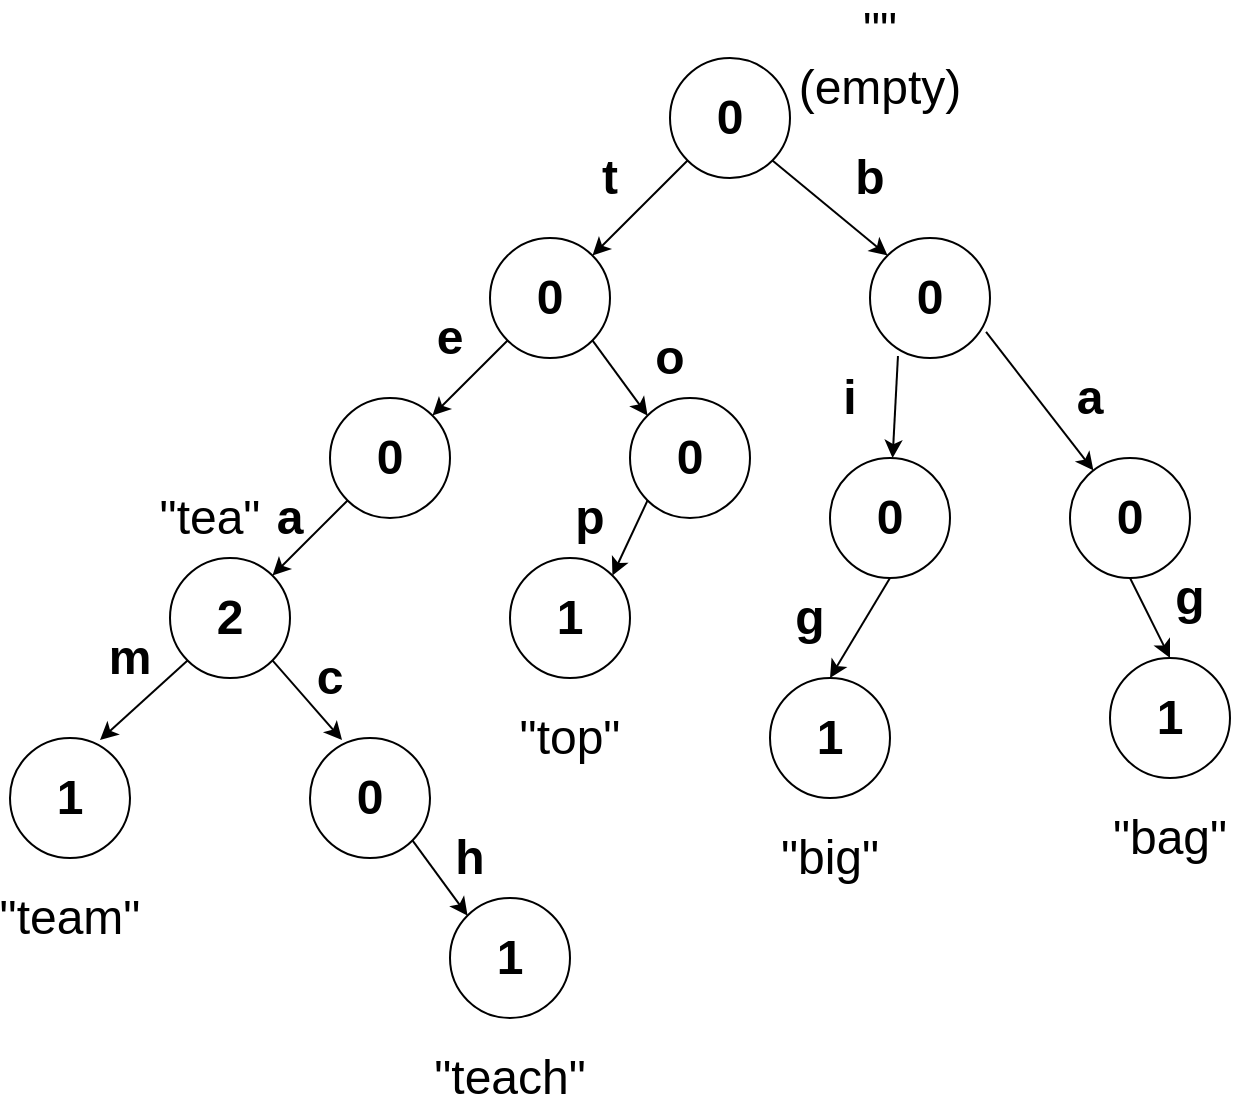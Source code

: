 <mxfile version="12.1.3" pages="1"><diagram id="wta34M7PsiKccvdFQGMG" name="Page-1"><mxGraphModel dx="2475" dy="633" grid="1" gridSize="10" guides="1" tooltips="1" connect="1" arrows="1" fold="1" page="1" pageScale="1" pageWidth="827" pageHeight="1169" math="0" shadow="0"><root><mxCell id="0"/><mxCell id="1" parent="0"/><mxCell id="9q-rSt2s3B86h72Rx9hQ-1" value="&lt;span style=&quot;font-size: 24px&quot;&gt;&lt;b&gt;0&lt;/b&gt;&lt;/span&gt;" style="ellipse;whiteSpace=wrap;html=1;aspect=fixed;fillColor=#FFFFFF;" vertex="1" parent="1"><mxGeometry x="330" y="50" width="60" height="60" as="geometry"/></mxCell><mxCell id="9q-rSt2s3B86h72Rx9hQ-14" value="&lt;span style=&quot;font-size: 24px&quot;&gt;&lt;b&gt;0&lt;/b&gt;&lt;/span&gt;" style="ellipse;whiteSpace=wrap;html=1;aspect=fixed;fillColor=#FFFFFF;" vertex="1" parent="1"><mxGeometry x="240" y="140" width="60" height="60" as="geometry"/></mxCell><mxCell id="9q-rSt2s3B86h72Rx9hQ-15" value="" style="endArrow=classic;html=1;exitX=0;exitY=1;exitDx=0;exitDy=0;entryX=1;entryY=0;entryDx=0;entryDy=0;" edge="1" parent="1" source="9q-rSt2s3B86h72Rx9hQ-1" target="9q-rSt2s3B86h72Rx9hQ-14"><mxGeometry width="50" height="50" relative="1" as="geometry"><mxPoint x="230" y="290" as="sourcePoint"/><mxPoint x="280" y="240" as="targetPoint"/></mxGeometry></mxCell><mxCell id="9q-rSt2s3B86h72Rx9hQ-16" value="&lt;b&gt;&lt;font style=&quot;font-size: 24px&quot;&gt;t&lt;/font&gt;&lt;/b&gt;" style="text;html=1;strokeColor=none;fillColor=none;align=center;verticalAlign=middle;whiteSpace=wrap;rounded=0;" vertex="1" parent="1"><mxGeometry x="280" y="100" width="40" height="20" as="geometry"/></mxCell><mxCell id="9q-rSt2s3B86h72Rx9hQ-18" value="&lt;span style=&quot;font-size: 24px&quot;&gt;&lt;b&gt;0&lt;/b&gt;&lt;/span&gt;" style="ellipse;whiteSpace=wrap;html=1;aspect=fixed;fillColor=#FFFFFF;" vertex="1" parent="1"><mxGeometry x="160" y="220" width="60" height="60" as="geometry"/></mxCell><mxCell id="9q-rSt2s3B86h72Rx9hQ-19" value="" style="endArrow=classic;html=1;exitX=0;exitY=1;exitDx=0;exitDy=0;entryX=1;entryY=0;entryDx=0;entryDy=0;" edge="1" parent="1" source="9q-rSt2s3B86h72Rx9hQ-14" target="9q-rSt2s3B86h72Rx9hQ-18"><mxGeometry width="50" height="50" relative="1" as="geometry"><mxPoint x="160" y="360" as="sourcePoint"/><mxPoint x="210" y="310" as="targetPoint"/></mxGeometry></mxCell><mxCell id="9q-rSt2s3B86h72Rx9hQ-20" value="&lt;span style=&quot;font-size: 24px&quot;&gt;&lt;b&gt;e&lt;/b&gt;&lt;/span&gt;" style="text;html=1;strokeColor=none;fillColor=none;align=center;verticalAlign=middle;whiteSpace=wrap;rounded=0;" vertex="1" parent="1"><mxGeometry x="200" y="180" width="40" height="20" as="geometry"/></mxCell><mxCell id="9q-rSt2s3B86h72Rx9hQ-21" value="&lt;span style=&quot;font-size: 24px&quot;&gt;&lt;b&gt;2&lt;/b&gt;&lt;/span&gt;" style="ellipse;whiteSpace=wrap;html=1;aspect=fixed;fillColor=#FFFFFF;" vertex="1" parent="1"><mxGeometry x="80" y="300" width="60" height="60" as="geometry"/></mxCell><mxCell id="9q-rSt2s3B86h72Rx9hQ-22" value="" style="endArrow=classic;html=1;exitX=0;exitY=1;exitDx=0;exitDy=0;entryX=1;entryY=0;entryDx=0;entryDy=0;" edge="1" parent="1" source="9q-rSt2s3B86h72Rx9hQ-18" target="9q-rSt2s3B86h72Rx9hQ-21"><mxGeometry width="50" height="50" relative="1" as="geometry"><mxPoint x="258.787" y="201.213" as="sourcePoint"/><mxPoint x="221.213" y="238.787" as="targetPoint"/></mxGeometry></mxCell><mxCell id="9q-rSt2s3B86h72Rx9hQ-23" value="&lt;span style=&quot;font-size: 24px&quot;&gt;&lt;b&gt;a&lt;/b&gt;&lt;/span&gt;" style="text;html=1;strokeColor=none;fillColor=none;align=center;verticalAlign=middle;whiteSpace=wrap;rounded=0;" vertex="1" parent="1"><mxGeometry x="120" y="270" width="40" height="20" as="geometry"/></mxCell><mxCell id="9q-rSt2s3B86h72Rx9hQ-26" value="&lt;span style=&quot;font-size: 24px&quot;&gt;&lt;b&gt;1&lt;/b&gt;&lt;/span&gt;" style="ellipse;whiteSpace=wrap;html=1;aspect=fixed;fillColor=#FFFFFF;" vertex="1" parent="1"><mxGeometry y="390" width="60" height="60" as="geometry"/></mxCell><mxCell id="9q-rSt2s3B86h72Rx9hQ-28" value="" style="endArrow=classic;html=1;exitX=0;exitY=1;exitDx=0;exitDy=0;entryX=0.75;entryY=0.017;entryDx=0;entryDy=0;entryPerimeter=0;" edge="1" parent="1" source="9q-rSt2s3B86h72Rx9hQ-21" target="9q-rSt2s3B86h72Rx9hQ-26"><mxGeometry width="50" height="50" relative="1" as="geometry"><mxPoint x="258.787" y="201.213" as="sourcePoint"/><mxPoint x="221.213" y="238.787" as="targetPoint"/></mxGeometry></mxCell><mxCell id="9q-rSt2s3B86h72Rx9hQ-30" value="&lt;span style=&quot;font-size: 24px&quot;&gt;&lt;b&gt;m&lt;/b&gt;&lt;/span&gt;" style="text;html=1;strokeColor=none;fillColor=none;align=center;verticalAlign=middle;whiteSpace=wrap;rounded=0;" vertex="1" parent="1"><mxGeometry x="40" y="340" width="40" height="20" as="geometry"/></mxCell><mxCell id="9q-rSt2s3B86h72Rx9hQ-31" value="&lt;span style=&quot;font-size: 24px&quot;&gt;&lt;b&gt;0&lt;/b&gt;&lt;/span&gt;" style="ellipse;whiteSpace=wrap;html=1;aspect=fixed;fillColor=#FFFFFF;" vertex="1" parent="1"><mxGeometry x="150" y="390" width="60" height="60" as="geometry"/></mxCell><mxCell id="9q-rSt2s3B86h72Rx9hQ-32" value="" style="endArrow=classic;html=1;exitX=1;exitY=1;exitDx=0;exitDy=0;entryX=0.267;entryY=0.017;entryDx=0;entryDy=0;entryPerimeter=0;" edge="1" parent="1" source="9q-rSt2s3B86h72Rx9hQ-21" target="9q-rSt2s3B86h72Rx9hQ-31"><mxGeometry width="50" height="50" relative="1" as="geometry"><mxPoint x="10" y="520" as="sourcePoint"/><mxPoint x="60" y="470" as="targetPoint"/></mxGeometry></mxCell><mxCell id="9q-rSt2s3B86h72Rx9hQ-33" value="&lt;span style=&quot;font-size: 24px&quot;&gt;&lt;b&gt;c&lt;/b&gt;&lt;/span&gt;" style="text;html=1;strokeColor=none;fillColor=none;align=center;verticalAlign=middle;whiteSpace=wrap;rounded=0;" vertex="1" parent="1"><mxGeometry x="140" y="350" width="40" height="20" as="geometry"/></mxCell><mxCell id="9q-rSt2s3B86h72Rx9hQ-34" value="&lt;span style=&quot;font-size: 24px&quot;&gt;&lt;b&gt;1&lt;/b&gt;&lt;/span&gt;" style="ellipse;whiteSpace=wrap;html=1;aspect=fixed;fillColor=#FFFFFF;" vertex="1" parent="1"><mxGeometry x="220" y="470" width="60" height="60" as="geometry"/></mxCell><mxCell id="9q-rSt2s3B86h72Rx9hQ-36" value="" style="endArrow=classic;html=1;exitX=1;exitY=1;exitDx=0;exitDy=0;entryX=0;entryY=0;entryDx=0;entryDy=0;" edge="1" parent="1" source="9q-rSt2s3B86h72Rx9hQ-31" target="9q-rSt2s3B86h72Rx9hQ-34"><mxGeometry width="50" height="50" relative="1" as="geometry"><mxPoint x="437.787" y="330.213" as="sourcePoint"/><mxPoint x="400.213" y="367.787" as="targetPoint"/></mxGeometry></mxCell><mxCell id="9q-rSt2s3B86h72Rx9hQ-37" value="&lt;span style=&quot;font-size: 24px&quot;&gt;&lt;b&gt;h&lt;/b&gt;&lt;/span&gt;" style="text;html=1;strokeColor=none;fillColor=none;align=center;verticalAlign=middle;whiteSpace=wrap;rounded=0;" vertex="1" parent="1"><mxGeometry x="210" y="440" width="40" height="20" as="geometry"/></mxCell><mxCell id="9q-rSt2s3B86h72Rx9hQ-38" value="&lt;span style=&quot;font-size: 24px&quot;&gt;&lt;b&gt;0&lt;/b&gt;&lt;/span&gt;" style="ellipse;whiteSpace=wrap;html=1;aspect=fixed;fillColor=#FFFFFF;" vertex="1" parent="1"><mxGeometry x="310" y="220" width="60" height="60" as="geometry"/></mxCell><mxCell id="9q-rSt2s3B86h72Rx9hQ-39" value="" style="endArrow=classic;html=1;exitX=1;exitY=1;exitDx=0;exitDy=0;entryX=0;entryY=0;entryDx=0;entryDy=0;" edge="1" parent="1" source="9q-rSt2s3B86h72Rx9hQ-14" target="9q-rSt2s3B86h72Rx9hQ-38"><mxGeometry width="50" height="50" relative="1" as="geometry"><mxPoint x="10" y="600" as="sourcePoint"/><mxPoint x="60" y="550" as="targetPoint"/></mxGeometry></mxCell><mxCell id="9q-rSt2s3B86h72Rx9hQ-40" value="&lt;span style=&quot;font-size: 24px&quot;&gt;&lt;b&gt;o&lt;/b&gt;&lt;/span&gt;" style="text;html=1;strokeColor=none;fillColor=none;align=center;verticalAlign=middle;whiteSpace=wrap;rounded=0;" vertex="1" parent="1"><mxGeometry x="310" y="190" width="40" height="20" as="geometry"/></mxCell><mxCell id="9q-rSt2s3B86h72Rx9hQ-41" value="&lt;span style=&quot;font-size: 24px&quot;&gt;&lt;b&gt;1&lt;/b&gt;&lt;/span&gt;" style="ellipse;whiteSpace=wrap;html=1;aspect=fixed;fillColor=#FFFFFF;" vertex="1" parent="1"><mxGeometry x="250" y="300" width="60" height="60" as="geometry"/></mxCell><mxCell id="9q-rSt2s3B86h72Rx9hQ-42" value="" style="endArrow=classic;html=1;exitX=0;exitY=1;exitDx=0;exitDy=0;entryX=1;entryY=0;entryDx=0;entryDy=0;" edge="1" parent="1" source="9q-rSt2s3B86h72Rx9hQ-38" target="9q-rSt2s3B86h72Rx9hQ-41"><mxGeometry width="50" height="50" relative="1" as="geometry"><mxPoint x="10" y="600" as="sourcePoint"/><mxPoint x="60" y="550" as="targetPoint"/></mxGeometry></mxCell><mxCell id="9q-rSt2s3B86h72Rx9hQ-43" value="&lt;span style=&quot;font-size: 24px&quot;&gt;&lt;b&gt;p&lt;/b&gt;&lt;/span&gt;" style="text;html=1;strokeColor=none;fillColor=none;align=center;verticalAlign=middle;whiteSpace=wrap;rounded=0;" vertex="1" parent="1"><mxGeometry x="270" y="270" width="40" height="20" as="geometry"/></mxCell><mxCell id="9q-rSt2s3B86h72Rx9hQ-44" value="&lt;span style=&quot;font-size: 24px&quot;&gt;&lt;b&gt;0&lt;/b&gt;&lt;/span&gt;" style="ellipse;whiteSpace=wrap;html=1;aspect=fixed;fillColor=#FFFFFF;" vertex="1" parent="1"><mxGeometry x="430" y="140" width="60" height="60" as="geometry"/></mxCell><mxCell id="9q-rSt2s3B86h72Rx9hQ-45" value="" style="endArrow=classic;html=1;exitX=1;exitY=1;exitDx=0;exitDy=0;entryX=0;entryY=0;entryDx=0;entryDy=0;" edge="1" parent="1" source="9q-rSt2s3B86h72Rx9hQ-1" target="9q-rSt2s3B86h72Rx9hQ-44"><mxGeometry width="50" height="50" relative="1" as="geometry"><mxPoint x="10" y="600" as="sourcePoint"/><mxPoint x="60" y="550" as="targetPoint"/></mxGeometry></mxCell><mxCell id="9q-rSt2s3B86h72Rx9hQ-46" value="&lt;span style=&quot;font-size: 24px&quot;&gt;&lt;b&gt;b&lt;/b&gt;&lt;/span&gt;" style="text;html=1;strokeColor=none;fillColor=none;align=center;verticalAlign=middle;whiteSpace=wrap;rounded=0;" vertex="1" parent="1"><mxGeometry x="410" y="100" width="40" height="20" as="geometry"/></mxCell><mxCell id="9q-rSt2s3B86h72Rx9hQ-47" value="&lt;span style=&quot;font-size: 24px&quot;&gt;&lt;b&gt;0&lt;/b&gt;&lt;/span&gt;" style="ellipse;whiteSpace=wrap;html=1;aspect=fixed;fillColor=#FFFFFF;" vertex="1" parent="1"><mxGeometry x="530" y="250" width="60" height="60" as="geometry"/></mxCell><mxCell id="9q-rSt2s3B86h72Rx9hQ-48" value="&lt;span style=&quot;font-size: 24px&quot;&gt;&lt;b&gt;0&lt;/b&gt;&lt;/span&gt;" style="ellipse;whiteSpace=wrap;html=1;aspect=fixed;fillColor=#FFFFFF;" vertex="1" parent="1"><mxGeometry x="410" y="250" width="60" height="60" as="geometry"/></mxCell><mxCell id="9q-rSt2s3B86h72Rx9hQ-49" value="" style="endArrow=classic;html=1;exitX=0.967;exitY=0.783;exitDx=0;exitDy=0;exitPerimeter=0;" edge="1" parent="1" source="9q-rSt2s3B86h72Rx9hQ-44" target="9q-rSt2s3B86h72Rx9hQ-47"><mxGeometry width="50" height="50" relative="1" as="geometry"><mxPoint x="10" y="600" as="sourcePoint"/><mxPoint x="60" y="550" as="targetPoint"/></mxGeometry></mxCell><mxCell id="9q-rSt2s3B86h72Rx9hQ-50" value="" style="endArrow=classic;html=1;exitX=0.233;exitY=0.983;exitDx=0;exitDy=0;exitPerimeter=0;" edge="1" parent="1" source="9q-rSt2s3B86h72Rx9hQ-44" target="9q-rSt2s3B86h72Rx9hQ-48"><mxGeometry width="50" height="50" relative="1" as="geometry"><mxPoint x="498.02" y="196.98" as="sourcePoint"/><mxPoint x="539.132" y="238.447" as="targetPoint"/></mxGeometry></mxCell><mxCell id="9q-rSt2s3B86h72Rx9hQ-52" value="&lt;span style=&quot;font-size: 24px&quot;&gt;&lt;b&gt;i&lt;/b&gt;&lt;/span&gt;" style="text;html=1;strokeColor=none;fillColor=none;align=center;verticalAlign=middle;whiteSpace=wrap;rounded=0;" vertex="1" parent="1"><mxGeometry x="400" y="210" width="40" height="20" as="geometry"/></mxCell><mxCell id="9q-rSt2s3B86h72Rx9hQ-53" value="&lt;span style=&quot;font-size: 24px&quot;&gt;&lt;b&gt;a&lt;/b&gt;&lt;/span&gt;" style="text;html=1;strokeColor=none;fillColor=none;align=center;verticalAlign=middle;whiteSpace=wrap;rounded=0;" vertex="1" parent="1"><mxGeometry x="520" y="210" width="40" height="20" as="geometry"/></mxCell><mxCell id="9q-rSt2s3B86h72Rx9hQ-54" value="&lt;span style=&quot;font-size: 24px&quot;&gt;&lt;b&gt;g&lt;/b&gt;&lt;/span&gt;" style="text;html=1;strokeColor=none;fillColor=none;align=center;verticalAlign=middle;whiteSpace=wrap;rounded=0;" vertex="1" parent="1"><mxGeometry x="380" y="320" width="40" height="20" as="geometry"/></mxCell><mxCell id="9q-rSt2s3B86h72Rx9hQ-55" value="&lt;span style=&quot;font-size: 24px&quot;&gt;&lt;b&gt;g&lt;/b&gt;&lt;/span&gt;" style="text;html=1;strokeColor=none;fillColor=none;align=center;verticalAlign=middle;whiteSpace=wrap;rounded=0;" vertex="1" parent="1"><mxGeometry x="570" y="310" width="40" height="20" as="geometry"/></mxCell><mxCell id="9q-rSt2s3B86h72Rx9hQ-56" value="&lt;span style=&quot;font-size: 24px&quot;&gt;&lt;b&gt;1&lt;/b&gt;&lt;/span&gt;" style="ellipse;whiteSpace=wrap;html=1;aspect=fixed;fillColor=#FFFFFF;" vertex="1" parent="1"><mxGeometry x="380" y="360" width="60" height="60" as="geometry"/></mxCell><mxCell id="9q-rSt2s3B86h72Rx9hQ-57" value="&lt;span style=&quot;font-size: 24px&quot;&gt;&lt;b&gt;1&lt;/b&gt;&lt;/span&gt;" style="ellipse;whiteSpace=wrap;html=1;aspect=fixed;fillColor=#FFFFFF;" vertex="1" parent="1"><mxGeometry x="550" y="350" width="60" height="60" as="geometry"/></mxCell><mxCell id="9q-rSt2s3B86h72Rx9hQ-58" value="" style="endArrow=classic;html=1;exitX=0.5;exitY=1;exitDx=0;exitDy=0;entryX=0.5;entryY=0;entryDx=0;entryDy=0;" edge="1" parent="1" source="9q-rSt2s3B86h72Rx9hQ-48" target="9q-rSt2s3B86h72Rx9hQ-56"><mxGeometry width="50" height="50" relative="1" as="geometry"><mxPoint x="10" y="600" as="sourcePoint"/><mxPoint x="60" y="550" as="targetPoint"/></mxGeometry></mxCell><mxCell id="9q-rSt2s3B86h72Rx9hQ-59" value="" style="endArrow=classic;html=1;exitX=0.5;exitY=1;exitDx=0;exitDy=0;entryX=0.5;entryY=0;entryDx=0;entryDy=0;" edge="1" parent="1" source="9q-rSt2s3B86h72Rx9hQ-47" target="9q-rSt2s3B86h72Rx9hQ-57"><mxGeometry width="50" height="50" relative="1" as="geometry"><mxPoint x="10" y="600" as="sourcePoint"/><mxPoint x="60" y="550" as="targetPoint"/></mxGeometry></mxCell><mxCell id="9q-rSt2s3B86h72Rx9hQ-61" value="&lt;font style=&quot;font-size: 24px&quot;&gt;&quot;tea&quot;&lt;/font&gt;" style="text;html=1;strokeColor=none;fillColor=none;align=center;verticalAlign=middle;whiteSpace=wrap;rounded=0;" vertex="1" parent="1"><mxGeometry x="80" y="270" width="40" height="20" as="geometry"/></mxCell><mxCell id="9q-rSt2s3B86h72Rx9hQ-63" value="&lt;font style=&quot;font-size: 24px&quot;&gt;&quot;team&quot;&lt;/font&gt;" style="text;html=1;strokeColor=none;fillColor=none;align=center;verticalAlign=middle;whiteSpace=wrap;rounded=0;" vertex="1" parent="1"><mxGeometry x="10" y="470" width="40" height="20" as="geometry"/></mxCell><mxCell id="9q-rSt2s3B86h72Rx9hQ-65" value="&lt;span style=&quot;font-size: 24px&quot;&gt;&quot;teach&quot;&lt;/span&gt;" style="text;html=1;strokeColor=none;fillColor=none;align=center;verticalAlign=middle;whiteSpace=wrap;rounded=0;" vertex="1" parent="1"><mxGeometry x="230" y="550" width="40" height="20" as="geometry"/></mxCell><mxCell id="9q-rSt2s3B86h72Rx9hQ-66" value="&lt;span style=&quot;font-size: 24px&quot;&gt;&quot;top&quot;&lt;/span&gt;" style="text;html=1;strokeColor=none;fillColor=none;align=center;verticalAlign=middle;whiteSpace=wrap;rounded=0;" vertex="1" parent="1"><mxGeometry x="260" y="380" width="40" height="20" as="geometry"/></mxCell><mxCell id="9q-rSt2s3B86h72Rx9hQ-67" value="&lt;span style=&quot;font-size: 24px&quot;&gt;&quot;big&quot;&lt;/span&gt;" style="text;html=1;strokeColor=none;fillColor=none;align=center;verticalAlign=middle;whiteSpace=wrap;rounded=0;" vertex="1" parent="1"><mxGeometry x="390" y="440" width="40" height="20" as="geometry"/></mxCell><mxCell id="9q-rSt2s3B86h72Rx9hQ-68" value="&lt;span style=&quot;font-size: 24px&quot;&gt;&quot;bag&quot;&lt;/span&gt;" style="text;html=1;strokeColor=none;fillColor=none;align=center;verticalAlign=middle;whiteSpace=wrap;rounded=0;" vertex="1" parent="1"><mxGeometry x="560" y="430" width="40" height="20" as="geometry"/></mxCell><mxCell id="9q-rSt2s3B86h72Rx9hQ-69" value="&lt;span style=&quot;font-size: 24px&quot;&gt;&quot;&quot; (empty)&lt;/span&gt;" style="text;html=1;strokeColor=none;fillColor=none;align=center;verticalAlign=middle;whiteSpace=wrap;rounded=0;" vertex="1" parent="1"><mxGeometry x="390" y="40" width="90" height="20" as="geometry"/></mxCell></root></mxGraphModel></diagram></mxfile>